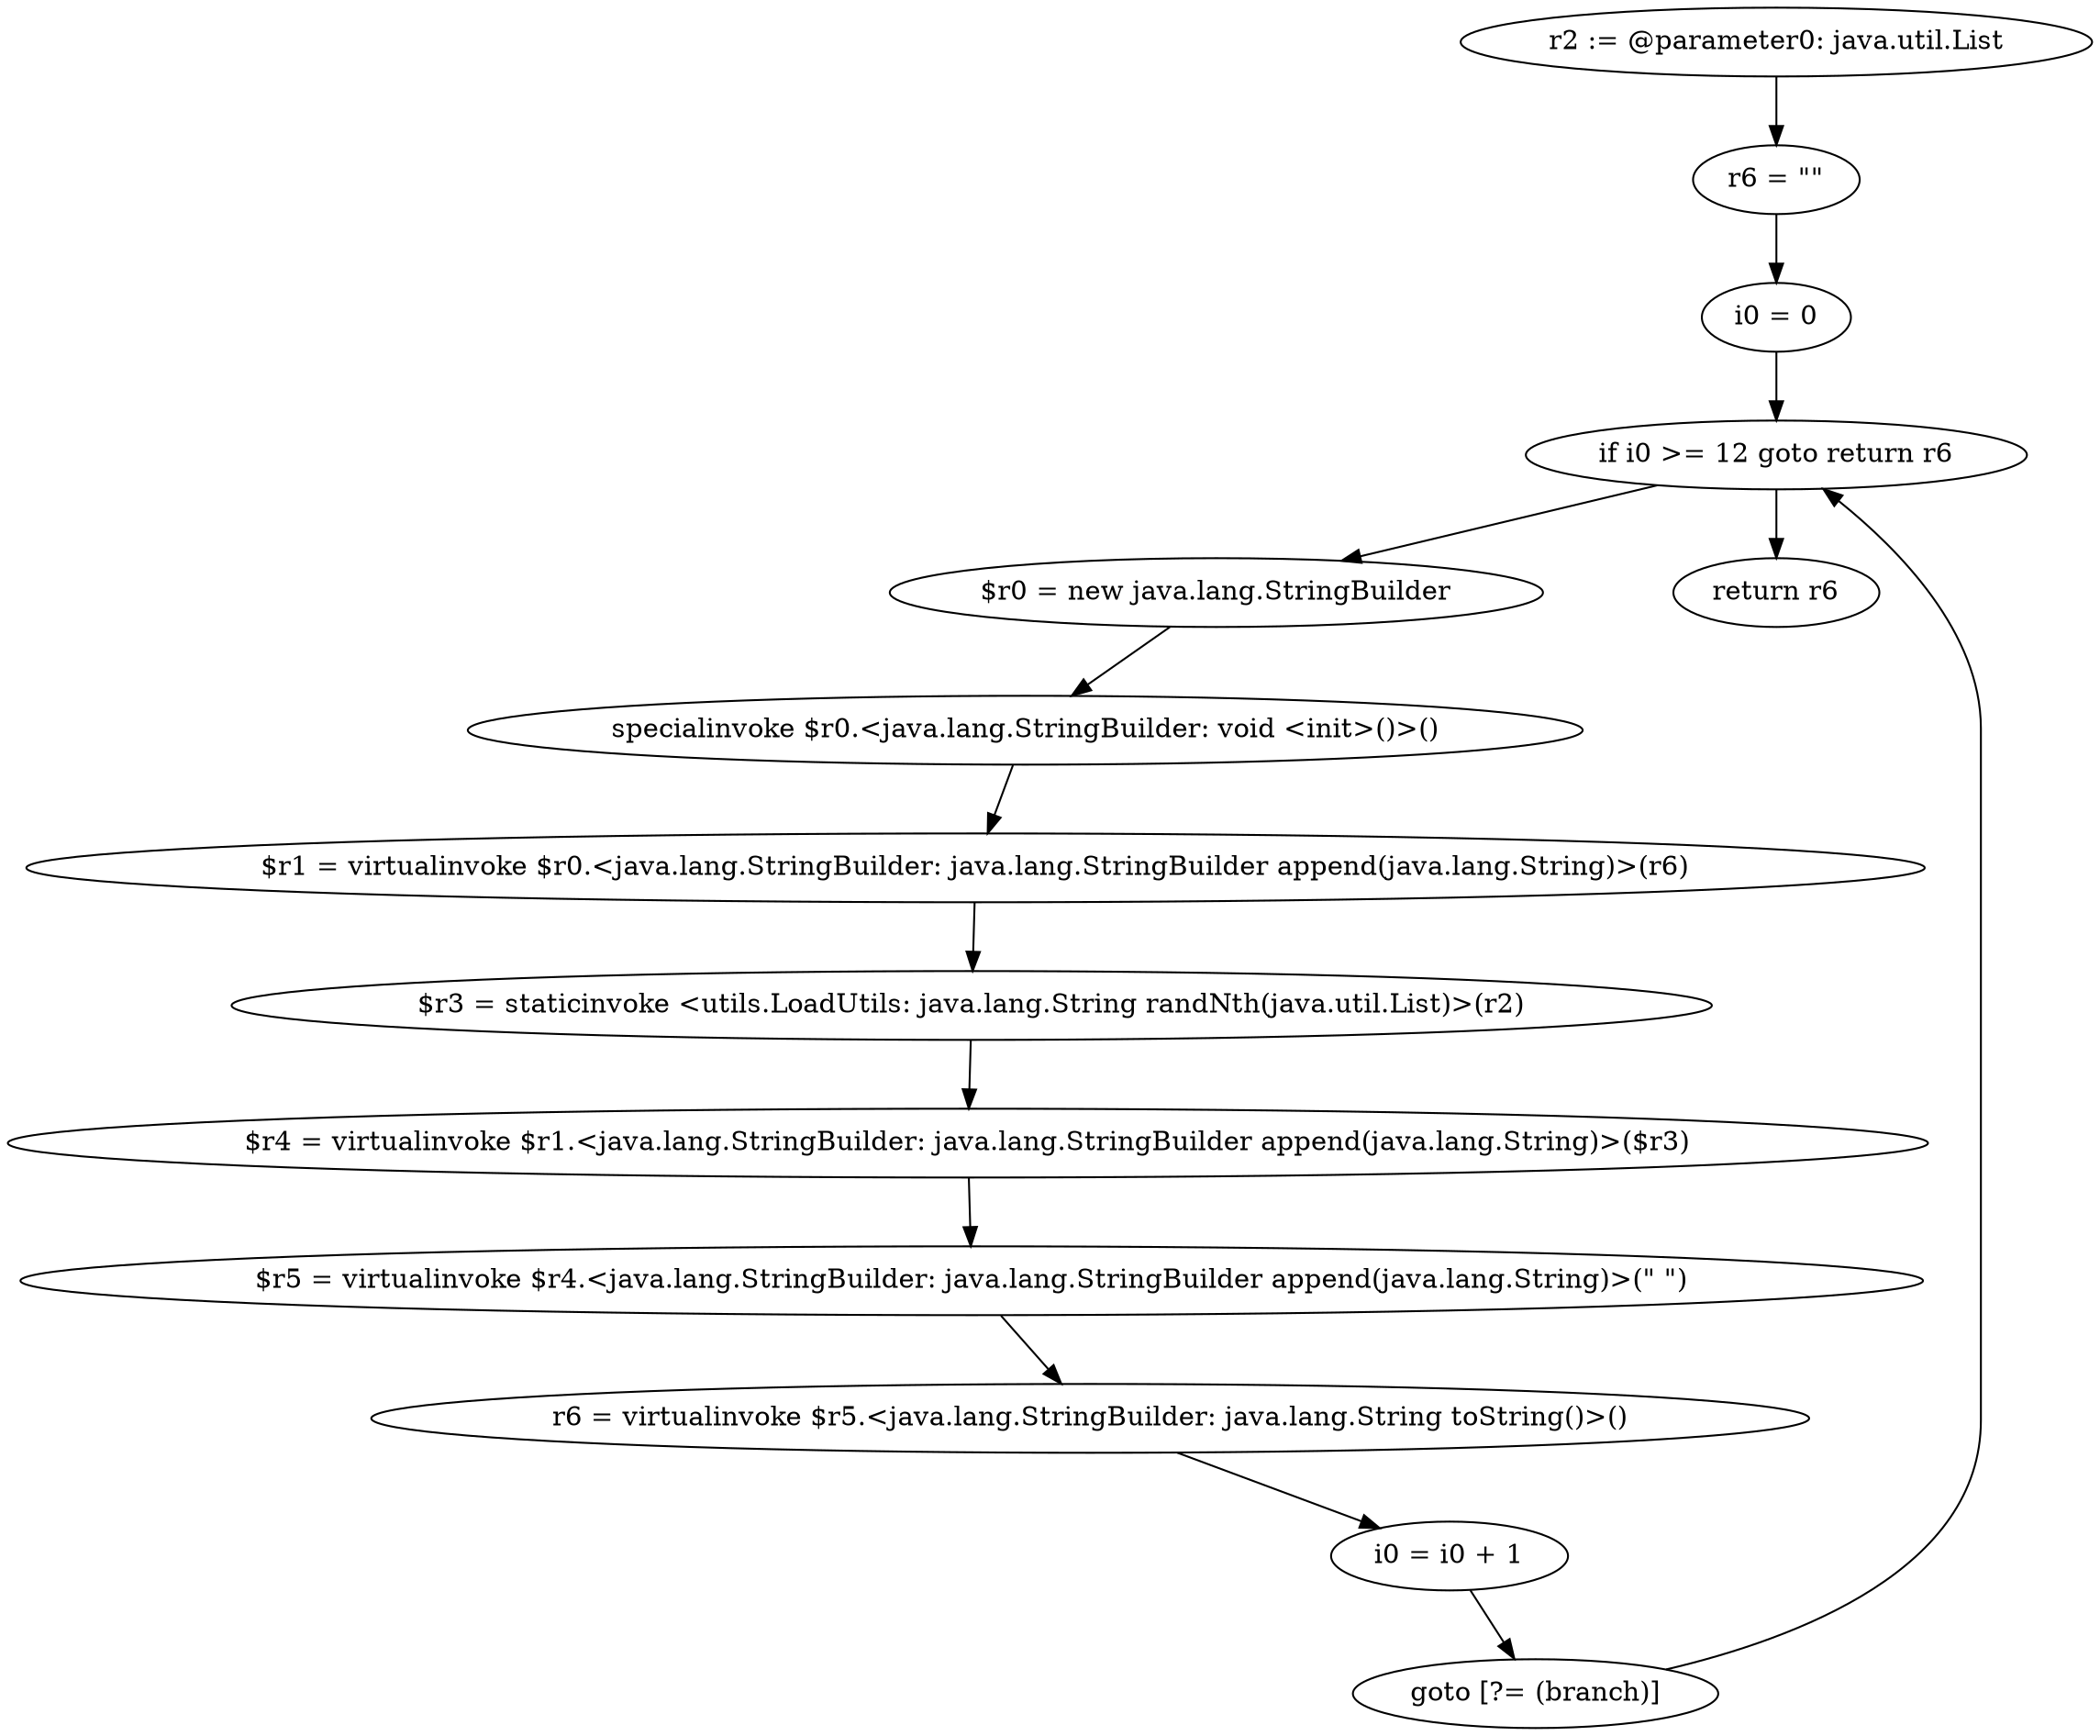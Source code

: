 digraph "unitGraph" {
    "r2 := @parameter0: java.util.List"
    "r6 = \"\""
    "i0 = 0"
    "if i0 >= 12 goto return r6"
    "$r0 = new java.lang.StringBuilder"
    "specialinvoke $r0.<java.lang.StringBuilder: void <init>()>()"
    "$r1 = virtualinvoke $r0.<java.lang.StringBuilder: java.lang.StringBuilder append(java.lang.String)>(r6)"
    "$r3 = staticinvoke <utils.LoadUtils: java.lang.String randNth(java.util.List)>(r2)"
    "$r4 = virtualinvoke $r1.<java.lang.StringBuilder: java.lang.StringBuilder append(java.lang.String)>($r3)"
    "$r5 = virtualinvoke $r4.<java.lang.StringBuilder: java.lang.StringBuilder append(java.lang.String)>(\" \")"
    "r6 = virtualinvoke $r5.<java.lang.StringBuilder: java.lang.String toString()>()"
    "i0 = i0 + 1"
    "goto [?= (branch)]"
    "return r6"
    "r2 := @parameter0: java.util.List"->"r6 = \"\"";
    "r6 = \"\""->"i0 = 0";
    "i0 = 0"->"if i0 >= 12 goto return r6";
    "if i0 >= 12 goto return r6"->"$r0 = new java.lang.StringBuilder";
    "if i0 >= 12 goto return r6"->"return r6";
    "$r0 = new java.lang.StringBuilder"->"specialinvoke $r0.<java.lang.StringBuilder: void <init>()>()";
    "specialinvoke $r0.<java.lang.StringBuilder: void <init>()>()"->"$r1 = virtualinvoke $r0.<java.lang.StringBuilder: java.lang.StringBuilder append(java.lang.String)>(r6)";
    "$r1 = virtualinvoke $r0.<java.lang.StringBuilder: java.lang.StringBuilder append(java.lang.String)>(r6)"->"$r3 = staticinvoke <utils.LoadUtils: java.lang.String randNth(java.util.List)>(r2)";
    "$r3 = staticinvoke <utils.LoadUtils: java.lang.String randNth(java.util.List)>(r2)"->"$r4 = virtualinvoke $r1.<java.lang.StringBuilder: java.lang.StringBuilder append(java.lang.String)>($r3)";
    "$r4 = virtualinvoke $r1.<java.lang.StringBuilder: java.lang.StringBuilder append(java.lang.String)>($r3)"->"$r5 = virtualinvoke $r4.<java.lang.StringBuilder: java.lang.StringBuilder append(java.lang.String)>(\" \")";
    "$r5 = virtualinvoke $r4.<java.lang.StringBuilder: java.lang.StringBuilder append(java.lang.String)>(\" \")"->"r6 = virtualinvoke $r5.<java.lang.StringBuilder: java.lang.String toString()>()";
    "r6 = virtualinvoke $r5.<java.lang.StringBuilder: java.lang.String toString()>()"->"i0 = i0 + 1";
    "i0 = i0 + 1"->"goto [?= (branch)]";
    "goto [?= (branch)]"->"if i0 >= 12 goto return r6";
}
